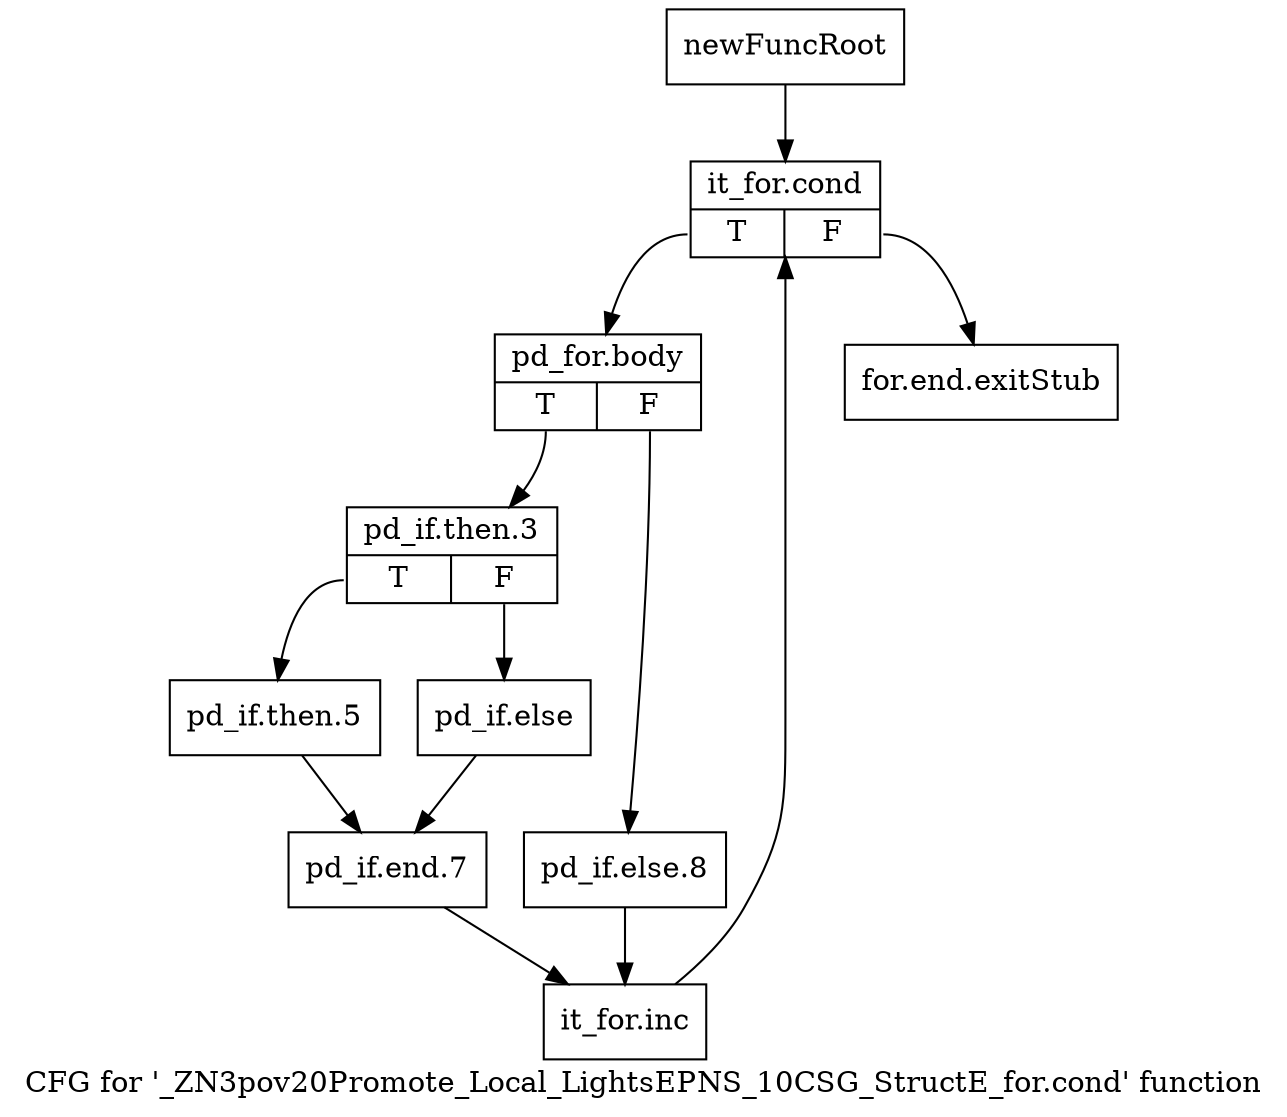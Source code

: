 digraph "CFG for '_ZN3pov20Promote_Local_LightsEPNS_10CSG_StructE_for.cond' function" {
	label="CFG for '_ZN3pov20Promote_Local_LightsEPNS_10CSG_StructE_for.cond' function";

	Node0x23001f0 [shape=record,label="{newFuncRoot}"];
	Node0x23001f0 -> Node0x2300290;
	Node0x2300240 [shape=record,label="{for.end.exitStub}"];
	Node0x2300290 [shape=record,label="{it_for.cond|{<s0>T|<s1>F}}"];
	Node0x2300290:s0 -> Node0x23002e0;
	Node0x2300290:s1 -> Node0x2300240;
	Node0x23002e0 [shape=record,label="{pd_for.body|{<s0>T|<s1>F}}"];
	Node0x23002e0:s0 -> Node0x2300380;
	Node0x23002e0:s1 -> Node0x2300330;
	Node0x2300330 [shape=record,label="{pd_if.else.8}"];
	Node0x2300330 -> Node0x23004c0;
	Node0x2300380 [shape=record,label="{pd_if.then.3|{<s0>T|<s1>F}}"];
	Node0x2300380:s0 -> Node0x2300420;
	Node0x2300380:s1 -> Node0x23003d0;
	Node0x23003d0 [shape=record,label="{pd_if.else}"];
	Node0x23003d0 -> Node0x2300470;
	Node0x2300420 [shape=record,label="{pd_if.then.5}"];
	Node0x2300420 -> Node0x2300470;
	Node0x2300470 [shape=record,label="{pd_if.end.7}"];
	Node0x2300470 -> Node0x23004c0;
	Node0x23004c0 [shape=record,label="{it_for.inc}"];
	Node0x23004c0 -> Node0x2300290;
}
